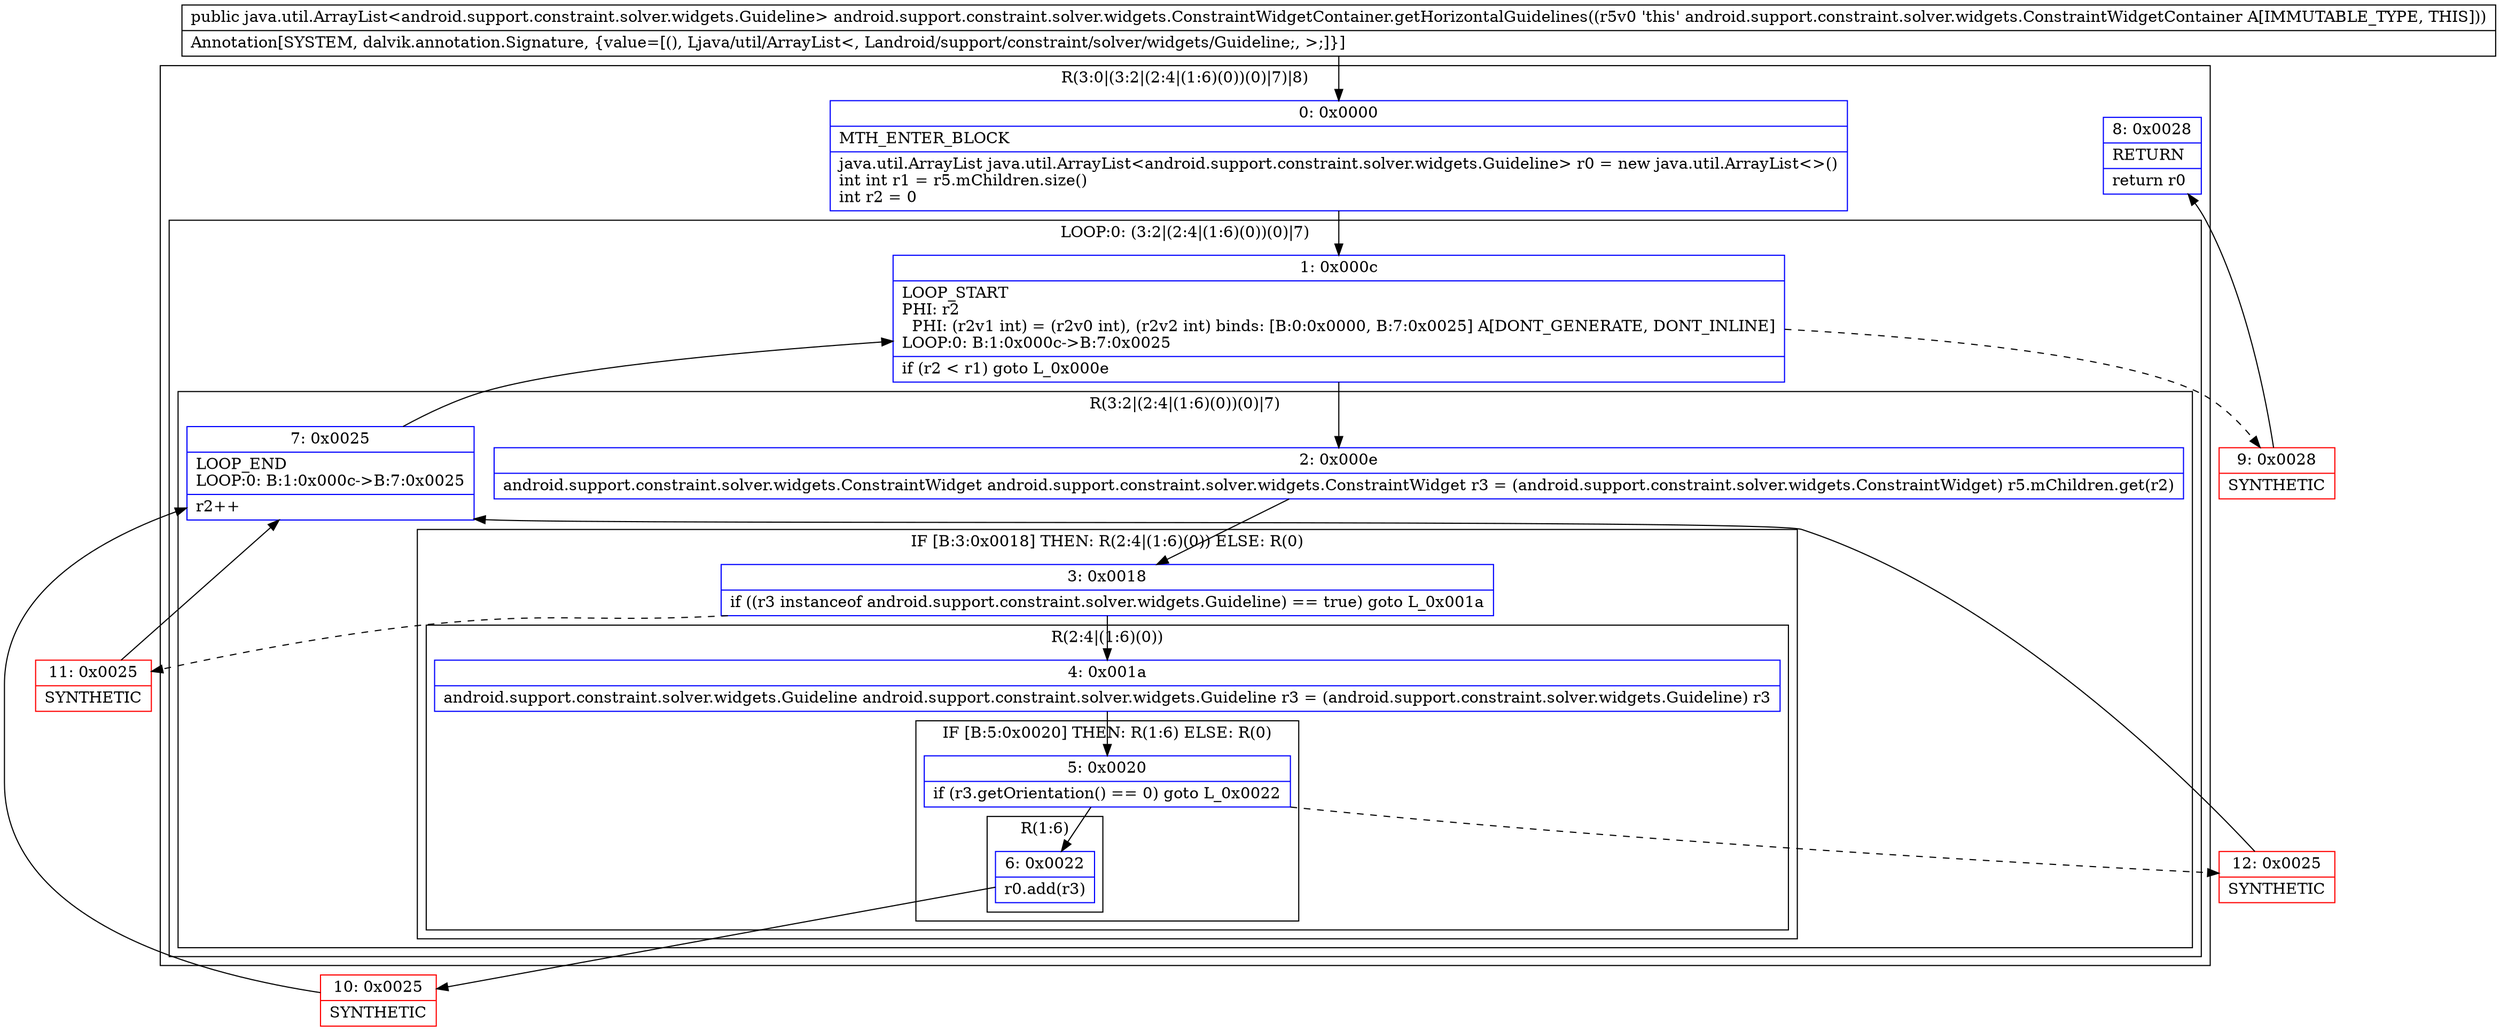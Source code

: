 digraph "CFG forandroid.support.constraint.solver.widgets.ConstraintWidgetContainer.getHorizontalGuidelines()Ljava\/util\/ArrayList;" {
subgraph cluster_Region_1275882133 {
label = "R(3:0|(3:2|(2:4|(1:6)(0))(0)|7)|8)";
node [shape=record,color=blue];
Node_0 [shape=record,label="{0\:\ 0x0000|MTH_ENTER_BLOCK\l|java.util.ArrayList java.util.ArrayList\<android.support.constraint.solver.widgets.Guideline\> r0 = new java.util.ArrayList\<\>()\lint int r1 = r5.mChildren.size()\lint r2 = 0\l}"];
subgraph cluster_LoopRegion_1543825857 {
label = "LOOP:0: (3:2|(2:4|(1:6)(0))(0)|7)";
node [shape=record,color=blue];
Node_1 [shape=record,label="{1\:\ 0x000c|LOOP_START\lPHI: r2 \l  PHI: (r2v1 int) = (r2v0 int), (r2v2 int) binds: [B:0:0x0000, B:7:0x0025] A[DONT_GENERATE, DONT_INLINE]\lLOOP:0: B:1:0x000c\-\>B:7:0x0025\l|if (r2 \< r1) goto L_0x000e\l}"];
subgraph cluster_Region_1376472974 {
label = "R(3:2|(2:4|(1:6)(0))(0)|7)";
node [shape=record,color=blue];
Node_2 [shape=record,label="{2\:\ 0x000e|android.support.constraint.solver.widgets.ConstraintWidget android.support.constraint.solver.widgets.ConstraintWidget r3 = (android.support.constraint.solver.widgets.ConstraintWidget) r5.mChildren.get(r2)\l}"];
subgraph cluster_IfRegion_2105335704 {
label = "IF [B:3:0x0018] THEN: R(2:4|(1:6)(0)) ELSE: R(0)";
node [shape=record,color=blue];
Node_3 [shape=record,label="{3\:\ 0x0018|if ((r3 instanceof android.support.constraint.solver.widgets.Guideline) == true) goto L_0x001a\l}"];
subgraph cluster_Region_2146647208 {
label = "R(2:4|(1:6)(0))";
node [shape=record,color=blue];
Node_4 [shape=record,label="{4\:\ 0x001a|android.support.constraint.solver.widgets.Guideline android.support.constraint.solver.widgets.Guideline r3 = (android.support.constraint.solver.widgets.Guideline) r3\l}"];
subgraph cluster_IfRegion_71473270 {
label = "IF [B:5:0x0020] THEN: R(1:6) ELSE: R(0)";
node [shape=record,color=blue];
Node_5 [shape=record,label="{5\:\ 0x0020|if (r3.getOrientation() == 0) goto L_0x0022\l}"];
subgraph cluster_Region_369267198 {
label = "R(1:6)";
node [shape=record,color=blue];
Node_6 [shape=record,label="{6\:\ 0x0022|r0.add(r3)\l}"];
}
subgraph cluster_Region_1737196320 {
label = "R(0)";
node [shape=record,color=blue];
}
}
}
subgraph cluster_Region_2099243893 {
label = "R(0)";
node [shape=record,color=blue];
}
}
Node_7 [shape=record,label="{7\:\ 0x0025|LOOP_END\lLOOP:0: B:1:0x000c\-\>B:7:0x0025\l|r2++\l}"];
}
}
Node_8 [shape=record,label="{8\:\ 0x0028|RETURN\l|return r0\l}"];
}
Node_9 [shape=record,color=red,label="{9\:\ 0x0028|SYNTHETIC\l}"];
Node_10 [shape=record,color=red,label="{10\:\ 0x0025|SYNTHETIC\l}"];
Node_11 [shape=record,color=red,label="{11\:\ 0x0025|SYNTHETIC\l}"];
Node_12 [shape=record,color=red,label="{12\:\ 0x0025|SYNTHETIC\l}"];
MethodNode[shape=record,label="{public java.util.ArrayList\<android.support.constraint.solver.widgets.Guideline\> android.support.constraint.solver.widgets.ConstraintWidgetContainer.getHorizontalGuidelines((r5v0 'this' android.support.constraint.solver.widgets.ConstraintWidgetContainer A[IMMUTABLE_TYPE, THIS]))  | Annotation[SYSTEM, dalvik.annotation.Signature, \{value=[(), Ljava\/util\/ArrayList\<, Landroid\/support\/constraint\/solver\/widgets\/Guideline;, \>;]\}]\l}"];
MethodNode -> Node_0;
Node_0 -> Node_1;
Node_1 -> Node_2;
Node_1 -> Node_9[style=dashed];
Node_2 -> Node_3;
Node_3 -> Node_4;
Node_3 -> Node_11[style=dashed];
Node_4 -> Node_5;
Node_5 -> Node_6;
Node_5 -> Node_12[style=dashed];
Node_6 -> Node_10;
Node_7 -> Node_1;
Node_9 -> Node_8;
Node_10 -> Node_7;
Node_11 -> Node_7;
Node_12 -> Node_7;
}

